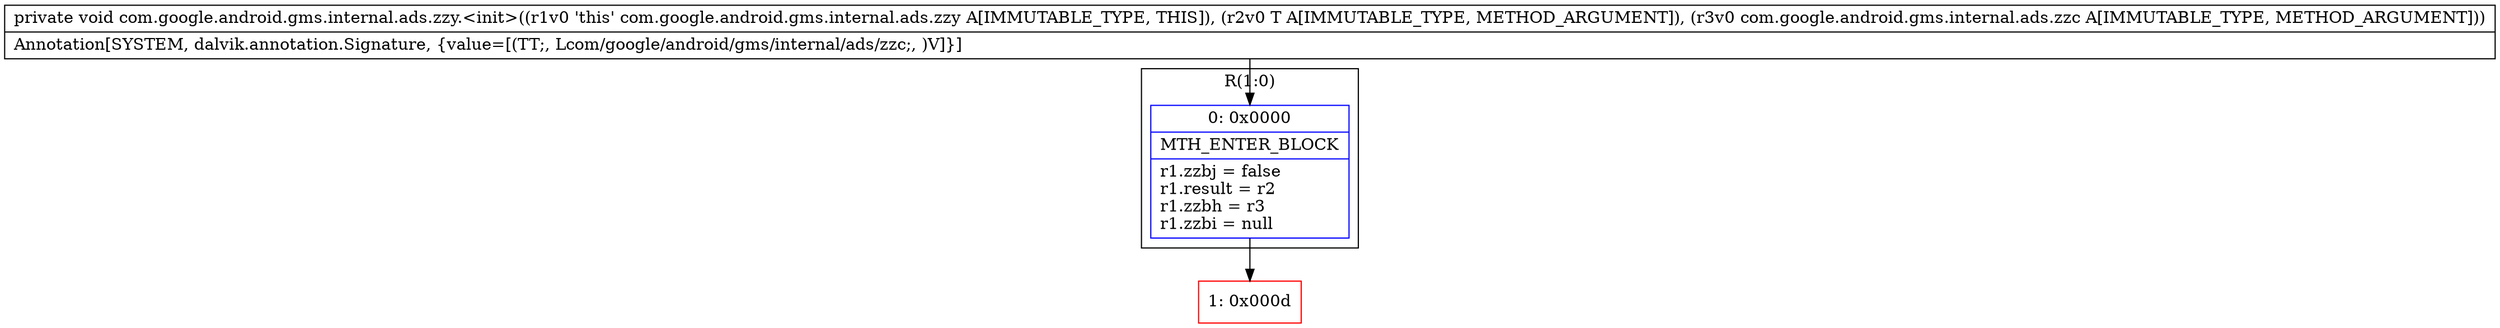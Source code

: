 digraph "CFG forcom.google.android.gms.internal.ads.zzy.\<init\>(Ljava\/lang\/Object;Lcom\/google\/android\/gms\/internal\/ads\/zzc;)V" {
subgraph cluster_Region_434917942 {
label = "R(1:0)";
node [shape=record,color=blue];
Node_0 [shape=record,label="{0\:\ 0x0000|MTH_ENTER_BLOCK\l|r1.zzbj = false\lr1.result = r2\lr1.zzbh = r3\lr1.zzbi = null\l}"];
}
Node_1 [shape=record,color=red,label="{1\:\ 0x000d}"];
MethodNode[shape=record,label="{private void com.google.android.gms.internal.ads.zzy.\<init\>((r1v0 'this' com.google.android.gms.internal.ads.zzy A[IMMUTABLE_TYPE, THIS]), (r2v0 T A[IMMUTABLE_TYPE, METHOD_ARGUMENT]), (r3v0 com.google.android.gms.internal.ads.zzc A[IMMUTABLE_TYPE, METHOD_ARGUMENT]))  | Annotation[SYSTEM, dalvik.annotation.Signature, \{value=[(TT;, Lcom\/google\/android\/gms\/internal\/ads\/zzc;, )V]\}]\l}"];
MethodNode -> Node_0;
Node_0 -> Node_1;
}

